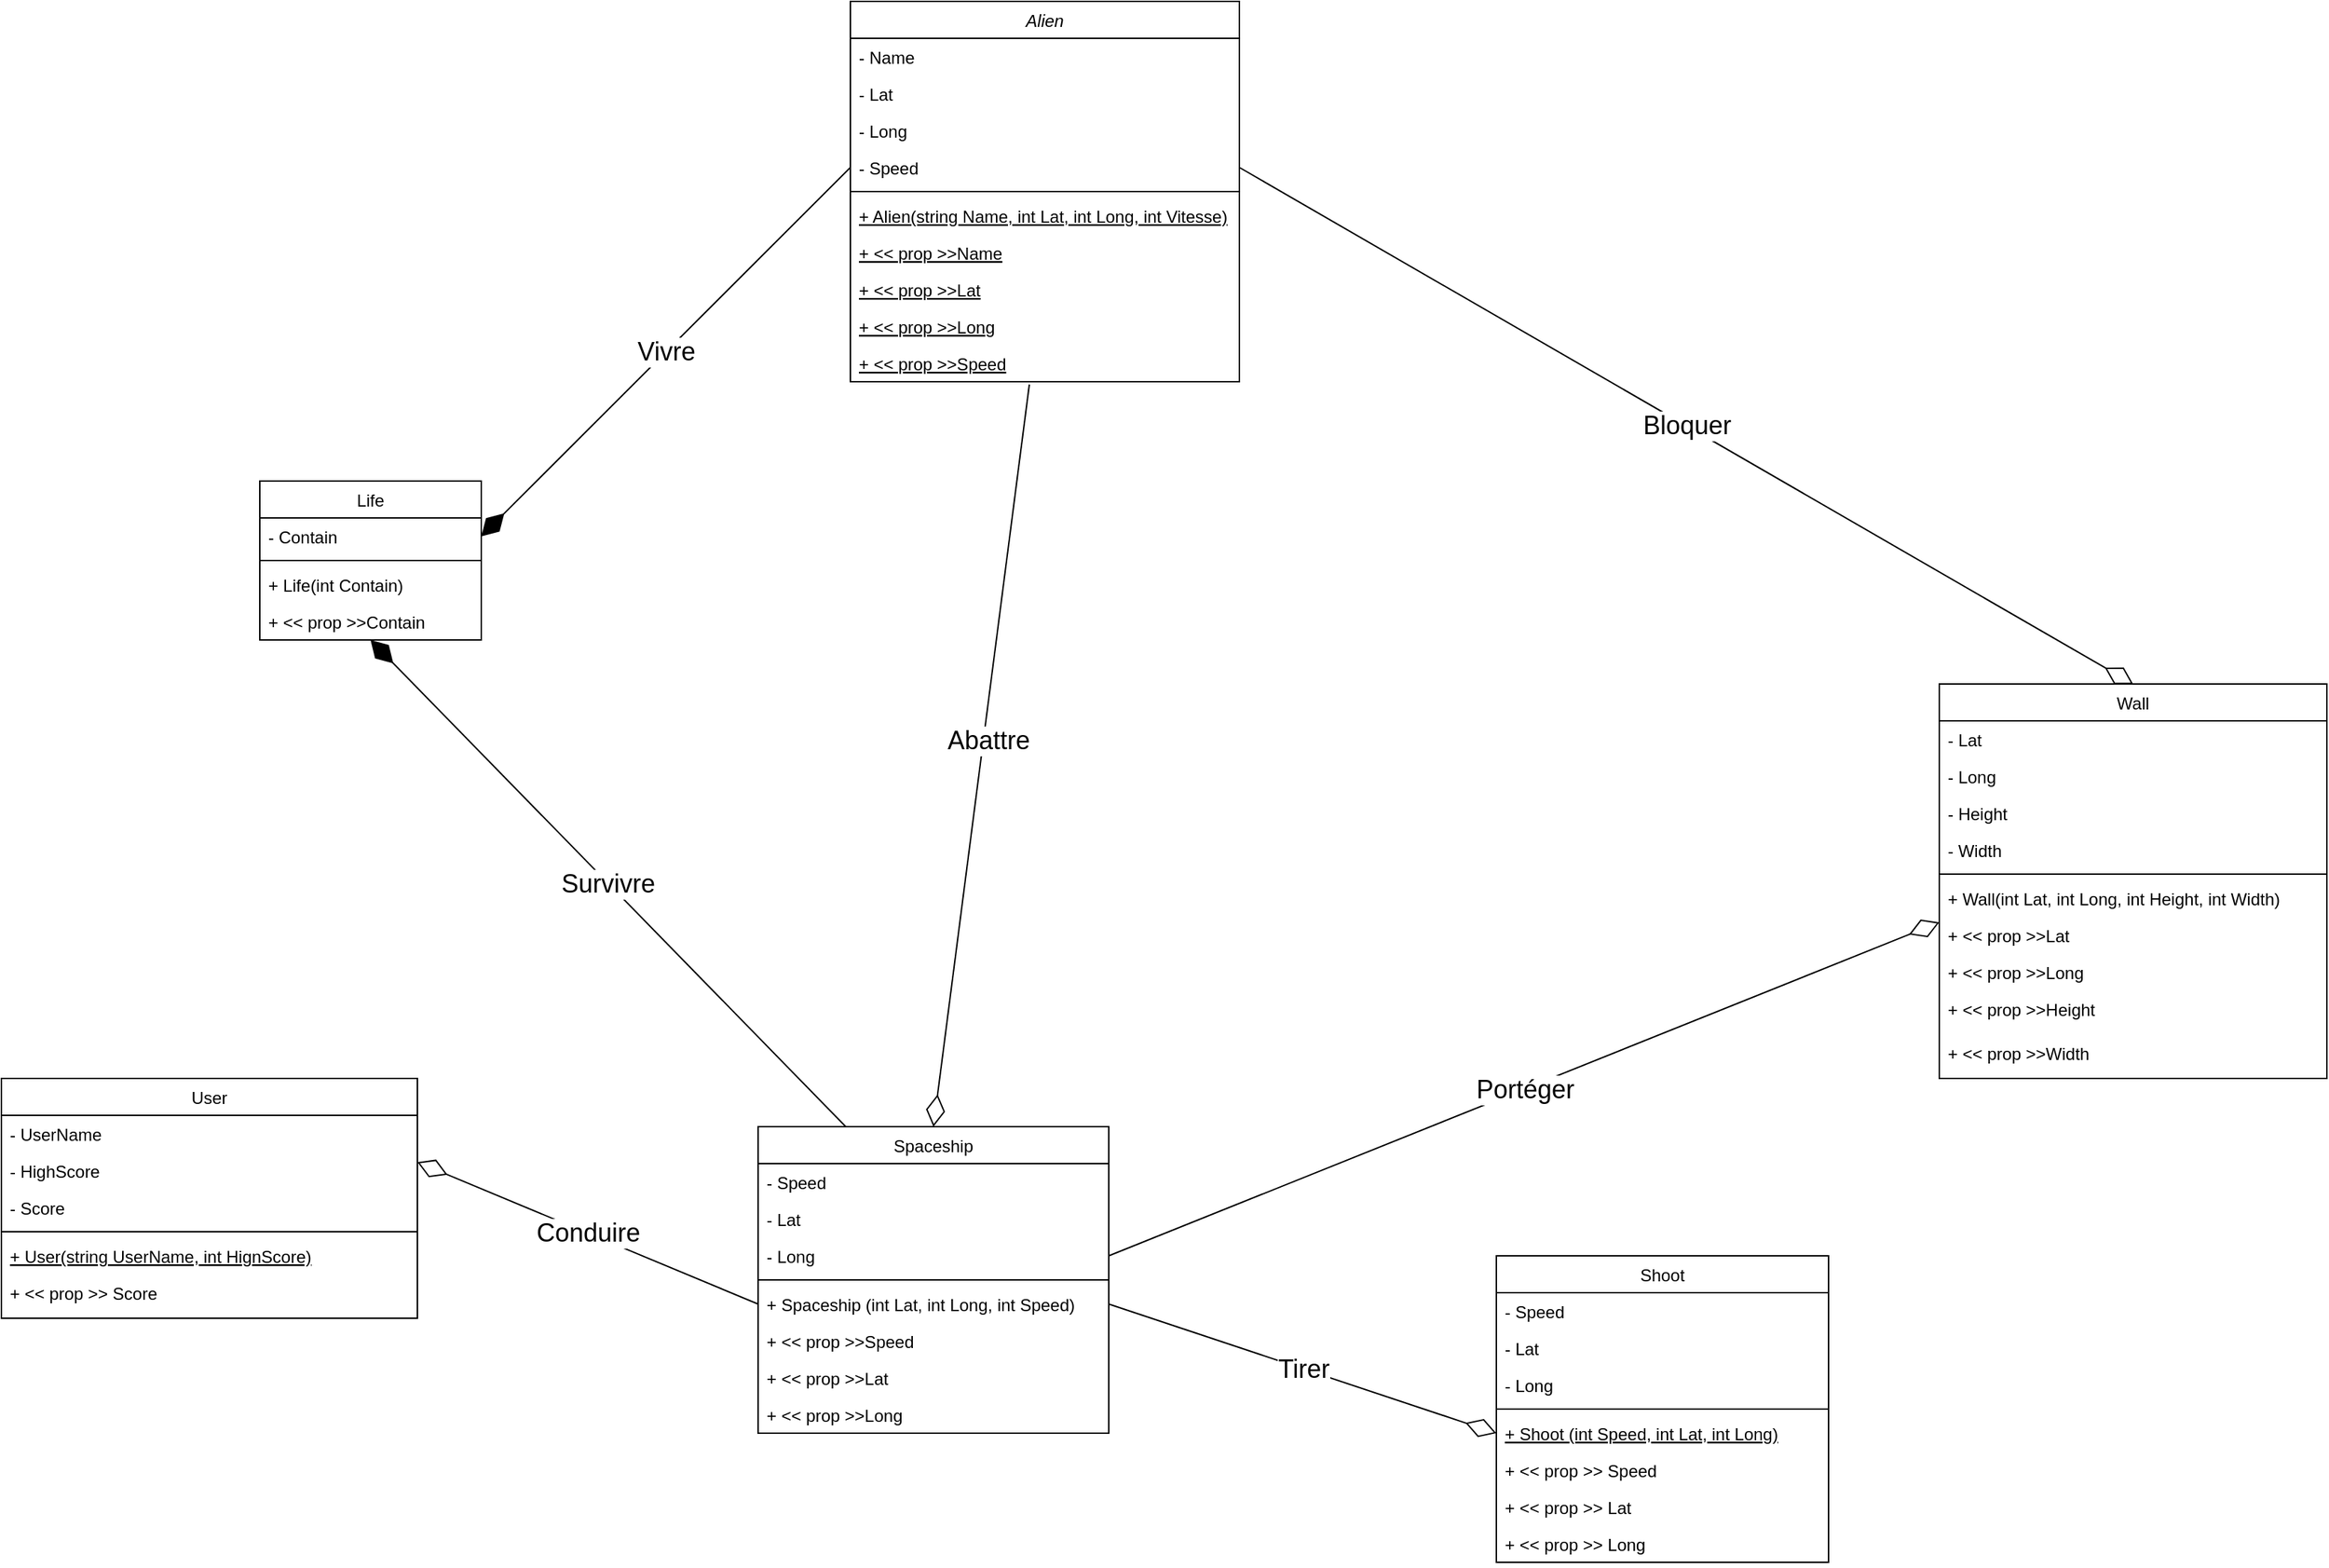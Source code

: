 <mxfile version="20.3.6" type="device"><diagram id="C5RBs43oDa-KdzZeNtuy" name="Page-1"><mxGraphModel dx="3761" dy="794" grid="1" gridSize="13" guides="1" tooltips="1" connect="1" arrows="1" fold="1" page="1" pageScale="1" pageWidth="2339" pageHeight="3300" math="0" shadow="0"><root><mxCell id="WIyWlLk6GJQsqaUBKTNV-0"/><mxCell id="WIyWlLk6GJQsqaUBKTNV-1" parent="WIyWlLk6GJQsqaUBKTNV-0"/><mxCell id="zkfFHV4jXpPFQw0GAbJ--0" value="Alien" style="swimlane;fontStyle=2;align=center;verticalAlign=top;childLayout=stackLayout;horizontal=1;startSize=26;horizontalStack=0;resizeParent=1;resizeLast=0;collapsible=1;marginBottom=0;rounded=0;shadow=0;strokeWidth=1;" parent="WIyWlLk6GJQsqaUBKTNV-1" vertex="1"><mxGeometry x="416" y="429" width="274" height="268" as="geometry"><mxRectangle x="230" y="140" width="160" height="26" as="alternateBounds"/></mxGeometry></mxCell><mxCell id="zkfFHV4jXpPFQw0GAbJ--1" value="- Name" style="text;align=left;verticalAlign=top;spacingLeft=4;spacingRight=4;overflow=hidden;rotatable=0;points=[[0,0.5],[1,0.5]];portConstraint=eastwest;" parent="zkfFHV4jXpPFQw0GAbJ--0" vertex="1"><mxGeometry y="26" width="274" height="26" as="geometry"/></mxCell><mxCell id="zkfFHV4jXpPFQw0GAbJ--2" value="- Lat" style="text;align=left;verticalAlign=top;spacingLeft=4;spacingRight=4;overflow=hidden;rotatable=0;points=[[0,0.5],[1,0.5]];portConstraint=eastwest;rounded=0;shadow=0;html=0;" parent="zkfFHV4jXpPFQw0GAbJ--0" vertex="1"><mxGeometry y="52" width="274" height="26" as="geometry"/></mxCell><mxCell id="zkfFHV4jXpPFQw0GAbJ--3" value="- Long" style="text;align=left;verticalAlign=top;spacingLeft=4;spacingRight=4;overflow=hidden;rotatable=0;points=[[0,0.5],[1,0.5]];portConstraint=eastwest;rounded=0;shadow=0;html=0;" parent="zkfFHV4jXpPFQw0GAbJ--0" vertex="1"><mxGeometry y="78" width="274" height="26" as="geometry"/></mxCell><mxCell id="cAzhCFdR-4WVPl4lDQga-0" value="- Speed" style="text;align=left;verticalAlign=top;spacingLeft=4;spacingRight=4;overflow=hidden;rotatable=0;points=[[0,0.5],[1,0.5]];portConstraint=eastwest;rounded=0;shadow=0;html=0;" parent="zkfFHV4jXpPFQw0GAbJ--0" vertex="1"><mxGeometry y="104" width="274" height="26" as="geometry"/></mxCell><mxCell id="zkfFHV4jXpPFQw0GAbJ--4" value="" style="line;html=1;strokeWidth=1;align=left;verticalAlign=middle;spacingTop=-1;spacingLeft=3;spacingRight=3;rotatable=0;labelPosition=right;points=[];portConstraint=eastwest;" parent="zkfFHV4jXpPFQw0GAbJ--0" vertex="1"><mxGeometry y="130" width="274" height="8" as="geometry"/></mxCell><mxCell id="cAzhCFdR-4WVPl4lDQga-2" value="+ Alien(string Name, int Lat, int Long, int Vitesse)" style="text;align=left;verticalAlign=top;spacingLeft=4;spacingRight=4;overflow=hidden;rotatable=0;points=[[0,0.5],[1,0.5]];portConstraint=eastwest;fontStyle=4" parent="zkfFHV4jXpPFQw0GAbJ--0" vertex="1"><mxGeometry y="138" width="274" height="26" as="geometry"/></mxCell><mxCell id="cAzhCFdR-4WVPl4lDQga-4" value="+ &lt;&lt; prop &gt;&gt;Name" style="text;align=left;verticalAlign=top;spacingLeft=4;spacingRight=4;overflow=hidden;rotatable=0;points=[[0,0.5],[1,0.5]];portConstraint=eastwest;fontStyle=4" parent="zkfFHV4jXpPFQw0GAbJ--0" vertex="1"><mxGeometry y="164" width="274" height="26" as="geometry"/></mxCell><mxCell id="cAzhCFdR-4WVPl4lDQga-5" value="+ &lt;&lt; prop &gt;&gt;Lat" style="text;align=left;verticalAlign=top;spacingLeft=4;spacingRight=4;overflow=hidden;rotatable=0;points=[[0,0.5],[1,0.5]];portConstraint=eastwest;fontStyle=4" parent="zkfFHV4jXpPFQw0GAbJ--0" vertex="1"><mxGeometry y="190" width="274" height="26" as="geometry"/></mxCell><mxCell id="cAzhCFdR-4WVPl4lDQga-7" value="+ &lt;&lt; prop &gt;&gt;Long" style="text;align=left;verticalAlign=top;spacingLeft=4;spacingRight=4;overflow=hidden;rotatable=0;points=[[0,0.5],[1,0.5]];portConstraint=eastwest;fontStyle=4" parent="zkfFHV4jXpPFQw0GAbJ--0" vertex="1"><mxGeometry y="216" width="274" height="26" as="geometry"/></mxCell><mxCell id="cAzhCFdR-4WVPl4lDQga-8" value="+ &lt;&lt; prop &gt;&gt;Speed" style="text;align=left;verticalAlign=top;spacingLeft=4;spacingRight=4;overflow=hidden;rotatable=0;points=[[0,0.5],[1,0.5]];portConstraint=eastwest;fontStyle=4" parent="zkfFHV4jXpPFQw0GAbJ--0" vertex="1"><mxGeometry y="242" width="274" height="26" as="geometry"/></mxCell><mxCell id="zkfFHV4jXpPFQw0GAbJ--6" value="User" style="swimlane;fontStyle=0;align=center;verticalAlign=top;childLayout=stackLayout;horizontal=1;startSize=26;horizontalStack=0;resizeParent=1;resizeLast=0;collapsible=1;marginBottom=0;rounded=0;shadow=0;strokeWidth=1;" parent="WIyWlLk6GJQsqaUBKTNV-1" vertex="1"><mxGeometry x="-182" y="1188" width="293" height="169" as="geometry"><mxRectangle x="130" y="380" width="160" height="26" as="alternateBounds"/></mxGeometry></mxCell><mxCell id="zkfFHV4jXpPFQw0GAbJ--7" value="- UserName" style="text;align=left;verticalAlign=top;spacingLeft=4;spacingRight=4;overflow=hidden;rotatable=0;points=[[0,0.5],[1,0.5]];portConstraint=eastwest;" parent="zkfFHV4jXpPFQw0GAbJ--6" vertex="1"><mxGeometry y="26" width="293" height="26" as="geometry"/></mxCell><mxCell id="zkfFHV4jXpPFQw0GAbJ--8" value="- HighScore" style="text;align=left;verticalAlign=top;spacingLeft=4;spacingRight=4;overflow=hidden;rotatable=0;points=[[0,0.5],[1,0.5]];portConstraint=eastwest;rounded=0;shadow=0;html=0;" parent="zkfFHV4jXpPFQw0GAbJ--6" vertex="1"><mxGeometry y="52" width="293" height="26" as="geometry"/></mxCell><mxCell id="cAzhCFdR-4WVPl4lDQga-42" value="- Score" style="text;align=left;verticalAlign=top;spacingLeft=4;spacingRight=4;overflow=hidden;rotatable=0;points=[[0,0.5],[1,0.5]];portConstraint=eastwest;rounded=0;shadow=0;html=0;" parent="zkfFHV4jXpPFQw0GAbJ--6" vertex="1"><mxGeometry y="78" width="293" height="26" as="geometry"/></mxCell><mxCell id="zkfFHV4jXpPFQw0GAbJ--9" value="" style="line;html=1;strokeWidth=1;align=left;verticalAlign=middle;spacingTop=-1;spacingLeft=3;spacingRight=3;rotatable=0;labelPosition=right;points=[];portConstraint=eastwest;" parent="zkfFHV4jXpPFQw0GAbJ--6" vertex="1"><mxGeometry y="104" width="293" height="8" as="geometry"/></mxCell><mxCell id="zkfFHV4jXpPFQw0GAbJ--10" value="+ User(string UserName, int HignScore)" style="text;align=left;verticalAlign=top;spacingLeft=4;spacingRight=4;overflow=hidden;rotatable=0;points=[[0,0.5],[1,0.5]];portConstraint=eastwest;fontStyle=4" parent="zkfFHV4jXpPFQw0GAbJ--6" vertex="1"><mxGeometry y="112" width="293" height="26" as="geometry"/></mxCell><mxCell id="zkfFHV4jXpPFQw0GAbJ--11" value="+ &lt;&lt; prop &gt;&gt; Score" style="text;align=left;verticalAlign=top;spacingLeft=4;spacingRight=4;overflow=hidden;rotatable=0;points=[[0,0.5],[1,0.5]];portConstraint=eastwest;" parent="zkfFHV4jXpPFQw0GAbJ--6" vertex="1"><mxGeometry y="138" width="293" height="26" as="geometry"/></mxCell><mxCell id="zkfFHV4jXpPFQw0GAbJ--17" value="Spaceship" style="swimlane;fontStyle=0;align=center;verticalAlign=top;childLayout=stackLayout;horizontal=1;startSize=26;horizontalStack=0;resizeParent=1;resizeLast=0;collapsible=1;marginBottom=0;rounded=0;shadow=0;strokeWidth=1;" parent="WIyWlLk6GJQsqaUBKTNV-1" vertex="1"><mxGeometry x="351" y="1222" width="247" height="216" as="geometry"><mxRectangle x="550" y="140" width="160" height="26" as="alternateBounds"/></mxGeometry></mxCell><mxCell id="zkfFHV4jXpPFQw0GAbJ--18" value="- Speed" style="text;align=left;verticalAlign=top;spacingLeft=4;spacingRight=4;overflow=hidden;rotatable=0;points=[[0,0.5],[1,0.5]];portConstraint=eastwest;" parent="zkfFHV4jXpPFQw0GAbJ--17" vertex="1"><mxGeometry y="26" width="247" height="26" as="geometry"/></mxCell><mxCell id="zkfFHV4jXpPFQw0GAbJ--20" value="- Lat" style="text;align=left;verticalAlign=top;spacingLeft=4;spacingRight=4;overflow=hidden;rotatable=0;points=[[0,0.5],[1,0.5]];portConstraint=eastwest;rounded=0;shadow=0;html=0;" parent="zkfFHV4jXpPFQw0GAbJ--17" vertex="1"><mxGeometry y="52" width="247" height="26" as="geometry"/></mxCell><mxCell id="zkfFHV4jXpPFQw0GAbJ--21" value="- Long" style="text;align=left;verticalAlign=top;spacingLeft=4;spacingRight=4;overflow=hidden;rotatable=0;points=[[0,0.5],[1,0.5]];portConstraint=eastwest;rounded=0;shadow=0;html=0;" parent="zkfFHV4jXpPFQw0GAbJ--17" vertex="1"><mxGeometry y="78" width="247" height="26" as="geometry"/></mxCell><mxCell id="zkfFHV4jXpPFQw0GAbJ--23" value="" style="line;html=1;strokeWidth=1;align=left;verticalAlign=middle;spacingTop=-1;spacingLeft=3;spacingRight=3;rotatable=0;labelPosition=right;points=[];portConstraint=eastwest;" parent="zkfFHV4jXpPFQw0GAbJ--17" vertex="1"><mxGeometry y="104" width="247" height="8" as="geometry"/></mxCell><mxCell id="zkfFHV4jXpPFQw0GAbJ--24" value="+ Spaceship (int Lat, int Long, int Speed)" style="text;align=left;verticalAlign=top;spacingLeft=4;spacingRight=4;overflow=hidden;rotatable=0;points=[[0,0.5],[1,0.5]];portConstraint=eastwest;" parent="zkfFHV4jXpPFQw0GAbJ--17" vertex="1"><mxGeometry y="112" width="247" height="26" as="geometry"/></mxCell><mxCell id="cAzhCFdR-4WVPl4lDQga-45" value="+ &lt;&lt; prop &gt;&gt;Speed" style="text;align=left;verticalAlign=top;spacingLeft=4;spacingRight=4;overflow=hidden;rotatable=0;points=[[0,0.5],[1,0.5]];portConstraint=eastwest;" parent="zkfFHV4jXpPFQw0GAbJ--17" vertex="1"><mxGeometry y="138" width="247" height="26" as="geometry"/></mxCell><mxCell id="zkfFHV4jXpPFQw0GAbJ--25" value="+ &lt;&lt; prop &gt;&gt;Lat" style="text;align=left;verticalAlign=top;spacingLeft=4;spacingRight=4;overflow=hidden;rotatable=0;points=[[0,0.5],[1,0.5]];portConstraint=eastwest;" parent="zkfFHV4jXpPFQw0GAbJ--17" vertex="1"><mxGeometry y="164" width="247" height="26" as="geometry"/></mxCell><mxCell id="cAzhCFdR-4WVPl4lDQga-10" value="+ &lt;&lt; prop &gt;&gt;Long" style="text;align=left;verticalAlign=top;spacingLeft=4;spacingRight=4;overflow=hidden;rotatable=0;points=[[0,0.5],[1,0.5]];portConstraint=eastwest;" parent="zkfFHV4jXpPFQw0GAbJ--17" vertex="1"><mxGeometry y="190" width="247" height="26" as="geometry"/></mxCell><mxCell id="cAzhCFdR-4WVPl4lDQga-14" value="Life" style="swimlane;fontStyle=0;align=center;verticalAlign=top;childLayout=stackLayout;horizontal=1;startSize=26;horizontalStack=0;resizeParent=1;resizeLast=0;collapsible=1;marginBottom=0;rounded=0;shadow=0;strokeWidth=1;" parent="WIyWlLk6GJQsqaUBKTNV-1" vertex="1"><mxGeometry y="767" width="156" height="112" as="geometry"><mxRectangle x="550" y="140" width="160" height="26" as="alternateBounds"/></mxGeometry></mxCell><mxCell id="cAzhCFdR-4WVPl4lDQga-15" value="- Contain" style="text;align=left;verticalAlign=top;spacingLeft=4;spacingRight=4;overflow=hidden;rotatable=0;points=[[0,0.5],[1,0.5]];portConstraint=eastwest;" parent="cAzhCFdR-4WVPl4lDQga-14" vertex="1"><mxGeometry y="26" width="156" height="26" as="geometry"/></mxCell><mxCell id="cAzhCFdR-4WVPl4lDQga-19" value="" style="line;html=1;strokeWidth=1;align=left;verticalAlign=middle;spacingTop=-1;spacingLeft=3;spacingRight=3;rotatable=0;labelPosition=right;points=[];portConstraint=eastwest;" parent="cAzhCFdR-4WVPl4lDQga-14" vertex="1"><mxGeometry y="52" width="156" height="8" as="geometry"/></mxCell><mxCell id="cAzhCFdR-4WVPl4lDQga-20" value="+ Life(int Contain)" style="text;align=left;verticalAlign=top;spacingLeft=4;spacingRight=4;overflow=hidden;rotatable=0;points=[[0,0.5],[1,0.5]];portConstraint=eastwest;" parent="cAzhCFdR-4WVPl4lDQga-14" vertex="1"><mxGeometry y="60" width="156" height="26" as="geometry"/></mxCell><mxCell id="cAzhCFdR-4WVPl4lDQga-68" value="+ &lt;&lt; prop &gt;&gt;Contain" style="text;align=left;verticalAlign=top;spacingLeft=4;spacingRight=4;overflow=hidden;rotatable=0;points=[[0,0.5],[1,0.5]];portConstraint=eastwest;" parent="cAzhCFdR-4WVPl4lDQga-14" vertex="1"><mxGeometry y="86" width="156" height="26" as="geometry"/></mxCell><mxCell id="cAzhCFdR-4WVPl4lDQga-25" value="Wall" style="swimlane;fontStyle=0;align=center;verticalAlign=top;childLayout=stackLayout;horizontal=1;startSize=26;horizontalStack=0;resizeParent=1;resizeLast=0;collapsible=1;marginBottom=0;rounded=0;shadow=0;strokeWidth=1;" parent="WIyWlLk6GJQsqaUBKTNV-1" vertex="1"><mxGeometry x="1183" y="910" width="273" height="278" as="geometry"><mxRectangle x="550" y="140" width="160" height="26" as="alternateBounds"/></mxGeometry></mxCell><mxCell id="cAzhCFdR-4WVPl4lDQga-26" value="- Lat" style="text;align=left;verticalAlign=top;spacingLeft=4;spacingRight=4;overflow=hidden;rotatable=0;points=[[0,0.5],[1,0.5]];portConstraint=eastwest;" parent="cAzhCFdR-4WVPl4lDQga-25" vertex="1"><mxGeometry y="26" width="273" height="26" as="geometry"/></mxCell><mxCell id="cAzhCFdR-4WVPl4lDQga-27" value="- Long" style="text;align=left;verticalAlign=top;spacingLeft=4;spacingRight=4;overflow=hidden;rotatable=0;points=[[0,0.5],[1,0.5]];portConstraint=eastwest;rounded=0;shadow=0;html=0;" parent="cAzhCFdR-4WVPl4lDQga-25" vertex="1"><mxGeometry y="52" width="273" height="26" as="geometry"/></mxCell><mxCell id="cAzhCFdR-4WVPl4lDQga-43" value="- Height" style="text;align=left;verticalAlign=top;spacingLeft=4;spacingRight=4;overflow=hidden;rotatable=0;points=[[0,0.5],[1,0.5]];portConstraint=eastwest;rounded=0;shadow=0;html=0;" parent="cAzhCFdR-4WVPl4lDQga-25" vertex="1"><mxGeometry y="78" width="273" height="26" as="geometry"/></mxCell><mxCell id="cAzhCFdR-4WVPl4lDQga-44" value="- Width" style="text;align=left;verticalAlign=top;spacingLeft=4;spacingRight=4;overflow=hidden;rotatable=0;points=[[0,0.5],[1,0.5]];portConstraint=eastwest;rounded=0;shadow=0;html=0;" parent="cAzhCFdR-4WVPl4lDQga-25" vertex="1"><mxGeometry y="104" width="273" height="26" as="geometry"/></mxCell><mxCell id="cAzhCFdR-4WVPl4lDQga-30" value="" style="line;html=1;strokeWidth=1;align=left;verticalAlign=middle;spacingTop=-1;spacingLeft=3;spacingRight=3;rotatable=0;labelPosition=right;points=[];portConstraint=eastwest;" parent="cAzhCFdR-4WVPl4lDQga-25" vertex="1"><mxGeometry y="130" width="273" height="8" as="geometry"/></mxCell><mxCell id="cAzhCFdR-4WVPl4lDQga-31" value="+ Wall(int Lat, int Long, int Height, int Width)" style="text;align=left;verticalAlign=top;spacingLeft=4;spacingRight=4;overflow=hidden;rotatable=0;points=[[0,0.5],[1,0.5]];portConstraint=eastwest;" parent="cAzhCFdR-4WVPl4lDQga-25" vertex="1"><mxGeometry y="138" width="273" height="26" as="geometry"/></mxCell><mxCell id="cAzhCFdR-4WVPl4lDQga-32" value="+ &lt;&lt; prop &gt;&gt;Lat" style="text;align=left;verticalAlign=top;spacingLeft=4;spacingRight=4;overflow=hidden;rotatable=0;points=[[0,0.5],[1,0.5]];portConstraint=eastwest;" parent="cAzhCFdR-4WVPl4lDQga-25" vertex="1"><mxGeometry y="164" width="273" height="26" as="geometry"/></mxCell><mxCell id="cAzhCFdR-4WVPl4lDQga-33" value="+ &lt;&lt; prop &gt;&gt;Long" style="text;align=left;verticalAlign=top;spacingLeft=4;spacingRight=4;overflow=hidden;rotatable=0;points=[[0,0.5],[1,0.5]];portConstraint=eastwest;" parent="cAzhCFdR-4WVPl4lDQga-25" vertex="1"><mxGeometry y="190" width="273" height="26" as="geometry"/></mxCell><mxCell id="cAzhCFdR-4WVPl4lDQga-34" value="+ &lt;&lt; prop &gt;&gt;Height" style="text;align=left;verticalAlign=top;spacingLeft=4;spacingRight=4;overflow=hidden;rotatable=0;points=[[0,0.5],[1,0.5]];portConstraint=eastwest;" parent="cAzhCFdR-4WVPl4lDQga-25" vertex="1"><mxGeometry y="216" width="273" height="31" as="geometry"/></mxCell><mxCell id="cAzhCFdR-4WVPl4lDQga-35" value="+ &lt;&lt; prop &gt;&gt;Width" style="text;align=left;verticalAlign=top;spacingLeft=4;spacingRight=4;overflow=hidden;rotatable=0;points=[[0,0.5],[1,0.5]];portConstraint=eastwest;" parent="cAzhCFdR-4WVPl4lDQga-25" vertex="1"><mxGeometry y="247" width="273" height="31" as="geometry"/></mxCell><mxCell id="cAzhCFdR-4WVPl4lDQga-53" value="Conduire" style="endArrow=diamondThin;html=1;rounded=0;fontSize=18;exitX=0;exitY=0.5;exitDx=0;exitDy=0;entryX=1;entryY=0.269;entryDx=0;entryDy=0;endFill=0;startArrow=none;startFill=0;endSize=20;startSize=20;entryPerimeter=0;" parent="WIyWlLk6GJQsqaUBKTNV-1" source="zkfFHV4jXpPFQw0GAbJ--24" target="zkfFHV4jXpPFQw0GAbJ--8" edge="1"><mxGeometry relative="1" as="geometry"><mxPoint x="211" y="1191" as="sourcePoint"/><mxPoint x="436" y="936" as="targetPoint"/></mxGeometry></mxCell><mxCell id="cAzhCFdR-4WVPl4lDQga-55" value="" style="endArrow=none;html=1;rounded=0;fontSize=18;exitX=0.5;exitY=0;exitDx=0;exitDy=0;entryX=1;entryY=0.5;entryDx=0;entryDy=0;endFill=0;startArrow=diamondThin;startFill=0;endSize=6;startSize=20;fontStyle=1" parent="WIyWlLk6GJQsqaUBKTNV-1" source="cAzhCFdR-4WVPl4lDQga-25" target="cAzhCFdR-4WVPl4lDQga-0" edge="1"><mxGeometry relative="1" as="geometry"><mxPoint x="790" y="793" as="sourcePoint"/><mxPoint x="1015" y="538" as="targetPoint"/></mxGeometry></mxCell><mxCell id="cAzhCFdR-4WVPl4lDQga-56" value="Bloquer" style="edgeLabel;resizable=0;html=1;align=center;verticalAlign=middle;fontSize=18;" parent="cAzhCFdR-4WVPl4lDQga-55" connectable="0" vertex="1"><mxGeometry relative="1" as="geometry"/></mxCell><mxCell id="cAzhCFdR-4WVPl4lDQga-59" value="Abattre" style="endArrow=none;html=1;rounded=0;fontSize=18;exitX=0.5;exitY=0;exitDx=0;exitDy=0;entryX=0.46;entryY=1.077;entryDx=0;entryDy=0;endFill=0;startArrow=diamondThin;startFill=0;endSize=6;startSize=20;entryPerimeter=0;" parent="WIyWlLk6GJQsqaUBKTNV-1" source="zkfFHV4jXpPFQw0GAbJ--17" edge="1" target="cAzhCFdR-4WVPl4lDQga-8"><mxGeometry x="0.043" y="-3" relative="1" as="geometry"><mxPoint x="598" y="939" as="sourcePoint"/><mxPoint x="823" y="684" as="targetPoint"/><mxPoint as="offset"/></mxGeometry></mxCell><mxCell id="cAzhCFdR-4WVPl4lDQga-60" value="&lt;br&gt;" style="edgeLabel;resizable=0;html=1;align=center;verticalAlign=middle;fontSize=18;" parent="cAzhCFdR-4WVPl4lDQga-59" connectable="0" vertex="1"><mxGeometry relative="1" as="geometry"/></mxCell><mxCell id="cAzhCFdR-4WVPl4lDQga-61" value="Vivre" style="endArrow=none;html=1;rounded=0;fontSize=18;exitX=1;exitY=0.5;exitDx=0;exitDy=0;entryX=0;entryY=0.5;entryDx=0;entryDy=0;endFill=0;startArrow=diamondThin;startFill=1;endSize=6;startSize=20;" parent="WIyWlLk6GJQsqaUBKTNV-1" source="cAzhCFdR-4WVPl4lDQga-15" edge="1" target="cAzhCFdR-4WVPl4lDQga-0"><mxGeometry relative="1" as="geometry"><mxPoint x="464" y="788" as="sourcePoint"/><mxPoint x="689" y="533" as="targetPoint"/></mxGeometry></mxCell><mxCell id="cAzhCFdR-4WVPl4lDQga-63" value="Survivre" style="endArrow=diamondThin;html=1;rounded=0;fontSize=18;exitX=0.25;exitY=0;exitDx=0;exitDy=0;entryX=0.5;entryY=1;entryDx=0;entryDy=0;endFill=1;startArrow=none;startFill=0;endSize=20;startSize=20;" parent="WIyWlLk6GJQsqaUBKTNV-1" source="zkfFHV4jXpPFQw0GAbJ--17" target="cAzhCFdR-4WVPl4lDQga-14" edge="1"><mxGeometry relative="1" as="geometry"><mxPoint x="172" y="983" as="sourcePoint"/><mxPoint x="397" y="728" as="targetPoint"/></mxGeometry></mxCell><mxCell id="cAzhCFdR-4WVPl4lDQga-66" value="" style="endArrow=diamondThin;html=1;rounded=0;fontSize=18;exitX=1;exitY=0.5;exitDx=0;exitDy=0;entryX=0;entryY=0.5;entryDx=0;entryDy=0;endFill=0;startArrow=none;startFill=0;endSize=20;startSize=20;" parent="WIyWlLk6GJQsqaUBKTNV-1" edge="1" source="zkfFHV4jXpPFQw0GAbJ--21"><mxGeometry relative="1" as="geometry"><mxPoint x="897" y="1083" as="sourcePoint"/><mxPoint x="1183" y="1078" as="targetPoint"/></mxGeometry></mxCell><mxCell id="cAzhCFdR-4WVPl4lDQga-67" value="Portéger" style="edgeLabel;resizable=0;html=1;align=center;verticalAlign=middle;fontSize=18;" parent="cAzhCFdR-4WVPl4lDQga-66" connectable="0" vertex="1"><mxGeometry relative="1" as="geometry"/></mxCell><mxCell id="QbuKeeOoVJTn9qkHl-sY-0" value="Shoot" style="swimlane;fontStyle=0;align=center;verticalAlign=top;childLayout=stackLayout;horizontal=1;startSize=26;horizontalStack=0;resizeParent=1;resizeLast=0;collapsible=1;marginBottom=0;rounded=0;shadow=0;strokeWidth=1;" vertex="1" parent="WIyWlLk6GJQsqaUBKTNV-1"><mxGeometry x="871" y="1313" width="234" height="216" as="geometry"><mxRectangle x="130" y="380" width="160" height="26" as="alternateBounds"/></mxGeometry></mxCell><mxCell id="QbuKeeOoVJTn9qkHl-sY-1" value="- Speed " style="text;align=left;verticalAlign=top;spacingLeft=4;spacingRight=4;overflow=hidden;rotatable=0;points=[[0,0.5],[1,0.5]];portConstraint=eastwest;" vertex="1" parent="QbuKeeOoVJTn9qkHl-sY-0"><mxGeometry y="26" width="234" height="26" as="geometry"/></mxCell><mxCell id="QbuKeeOoVJTn9qkHl-sY-2" value="- Lat" style="text;align=left;verticalAlign=top;spacingLeft=4;spacingRight=4;overflow=hidden;rotatable=0;points=[[0,0.5],[1,0.5]];portConstraint=eastwest;rounded=0;shadow=0;html=0;" vertex="1" parent="QbuKeeOoVJTn9qkHl-sY-0"><mxGeometry y="52" width="234" height="26" as="geometry"/></mxCell><mxCell id="QbuKeeOoVJTn9qkHl-sY-3" value="- Long" style="text;align=left;verticalAlign=top;spacingLeft=4;spacingRight=4;overflow=hidden;rotatable=0;points=[[0,0.5],[1,0.5]];portConstraint=eastwest;rounded=0;shadow=0;html=0;" vertex="1" parent="QbuKeeOoVJTn9qkHl-sY-0"><mxGeometry y="78" width="234" height="26" as="geometry"/></mxCell><mxCell id="QbuKeeOoVJTn9qkHl-sY-4" value="" style="line;html=1;strokeWidth=1;align=left;verticalAlign=middle;spacingTop=-1;spacingLeft=3;spacingRight=3;rotatable=0;labelPosition=right;points=[];portConstraint=eastwest;" vertex="1" parent="QbuKeeOoVJTn9qkHl-sY-0"><mxGeometry y="104" width="234" height="8" as="geometry"/></mxCell><mxCell id="QbuKeeOoVJTn9qkHl-sY-5" value="+ Shoot (int Speed, int Lat, int Long)" style="text;align=left;verticalAlign=top;spacingLeft=4;spacingRight=4;overflow=hidden;rotatable=0;points=[[0,0.5],[1,0.5]];portConstraint=eastwest;fontStyle=4" vertex="1" parent="QbuKeeOoVJTn9qkHl-sY-0"><mxGeometry y="112" width="234" height="26" as="geometry"/></mxCell><mxCell id="QbuKeeOoVJTn9qkHl-sY-6" value="+ &lt;&lt; prop &gt;&gt; Speed" style="text;align=left;verticalAlign=top;spacingLeft=4;spacingRight=4;overflow=hidden;rotatable=0;points=[[0,0.5],[1,0.5]];portConstraint=eastwest;" vertex="1" parent="QbuKeeOoVJTn9qkHl-sY-0"><mxGeometry y="138" width="234" height="26" as="geometry"/></mxCell><mxCell id="QbuKeeOoVJTn9qkHl-sY-7" value="+ &lt;&lt; prop &gt;&gt; Lat" style="text;align=left;verticalAlign=top;spacingLeft=4;spacingRight=4;overflow=hidden;rotatable=0;points=[[0,0.5],[1,0.5]];portConstraint=eastwest;" vertex="1" parent="QbuKeeOoVJTn9qkHl-sY-0"><mxGeometry y="164" width="234" height="26" as="geometry"/></mxCell><mxCell id="QbuKeeOoVJTn9qkHl-sY-8" value="+ &lt;&lt; prop &gt;&gt; Long" style="text;align=left;verticalAlign=top;spacingLeft=4;spacingRight=4;overflow=hidden;rotatable=0;points=[[0,0.5],[1,0.5]];portConstraint=eastwest;" vertex="1" parent="QbuKeeOoVJTn9qkHl-sY-0"><mxGeometry y="190" width="234" height="26" as="geometry"/></mxCell><mxCell id="QbuKeeOoVJTn9qkHl-sY-9" value="" style="endArrow=diamondThin;html=1;rounded=0;fontSize=18;exitX=1;exitY=0.5;exitDx=0;exitDy=0;entryX=0;entryY=0.5;entryDx=0;entryDy=0;endFill=0;startArrow=none;startFill=0;endSize=20;startSize=20;" edge="1" parent="WIyWlLk6GJQsqaUBKTNV-1" source="zkfFHV4jXpPFQw0GAbJ--24" target="QbuKeeOoVJTn9qkHl-sY-5"><mxGeometry relative="1" as="geometry"><mxPoint x="611" y="1326" as="sourcePoint"/><mxPoint x="1196" y="1091" as="targetPoint"/></mxGeometry></mxCell><mxCell id="QbuKeeOoVJTn9qkHl-sY-10" value="Tirer" style="edgeLabel;resizable=0;html=1;align=center;verticalAlign=middle;fontSize=18;" connectable="0" vertex="1" parent="QbuKeeOoVJTn9qkHl-sY-9"><mxGeometry relative="1" as="geometry"/></mxCell></root></mxGraphModel></diagram></mxfile>